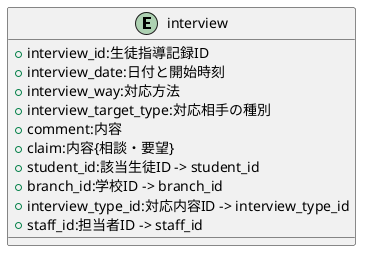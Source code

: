 @startuml

entity "interview"{
    + interview_id:生徒指導記録ID
    + interview_date:日付と開始時刻
    + interview_way:対応方法
    + interview_target_type:対応相手の種別
    + comment:内容
    + claim:内容{相談・要望}
    + student_id:該当生徒ID -> student_id
    + branch_id:学校ID -> branch_id
    + interview_type_id:対応内容ID -> interview_type_id
    + staff_id:担当者ID -> staff_id
}

@enduml
